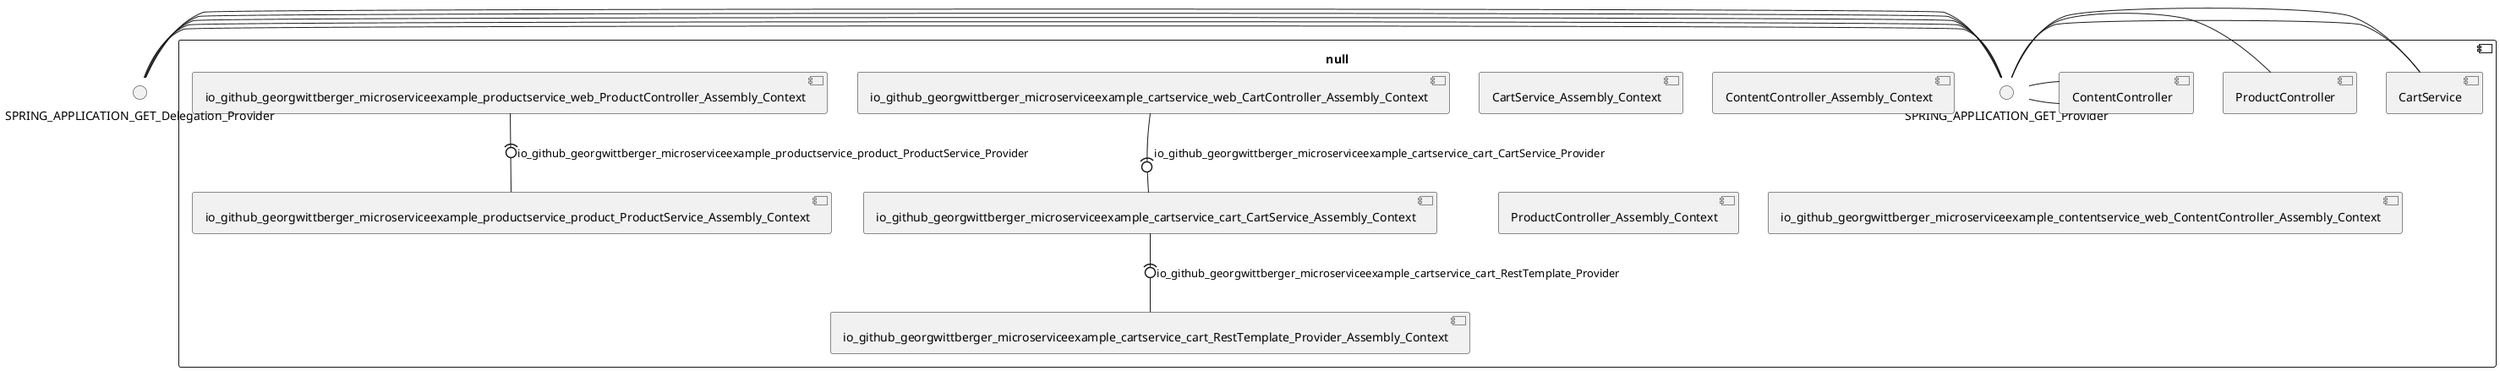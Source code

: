 @startuml
skinparam fixCircleLabelOverlapping true
() SPRING_APPLICATION_GET_Delegation_Provider
component null {
SPRING_APPLICATION_GET_Delegation_Provider - SPRING_APPLICATION_GET_Provider
SPRING_APPLICATION_GET_Provider - [CartService]
SPRING_APPLICATION_GET_Delegation_Provider - SPRING_APPLICATION_GET_Provider
SPRING_APPLICATION_GET_Provider - [CartService]
SPRING_APPLICATION_GET_Delegation_Provider - SPRING_APPLICATION_GET_Provider
SPRING_APPLICATION_GET_Provider - [ProductController]
SPRING_APPLICATION_GET_Delegation_Provider - SPRING_APPLICATION_GET_Provider
SPRING_APPLICATION_GET_Provider - [ContentController]
SPRING_APPLICATION_GET_Delegation_Provider - SPRING_APPLICATION_GET_Provider
SPRING_APPLICATION_GET_Provider - [ContentController]
[io_github_georgwittberger_microserviceexample_cartservice_web_CartController_Assembly_Context] -(0- [io_github_georgwittberger_microserviceexample_cartservice_cart_CartService_Assembly_Context] : io_github_georgwittberger_microserviceexample_cartservice_cart_CartService_Provider
[io_github_georgwittberger_microserviceexample_cartservice_cart_CartService_Assembly_Context] -(0- [io_github_georgwittberger_microserviceexample_cartservice_cart_RestTemplate_Provider_Assembly_Context] : io_github_georgwittberger_microserviceexample_cartservice_cart_RestTemplate_Provider
[io_github_georgwittberger_microserviceexample_productservice_web_ProductController_Assembly_Context] -(0- [io_github_georgwittberger_microserviceexample_productservice_product_ProductService_Assembly_Context] : io_github_georgwittberger_microserviceexample_productservice_product_ProductService_Provider
[CartService_Assembly_Context] [[georgwittberger-apache-spring-boot-microservice-example.repository#_ls7LEr8UEe6tosK3d8hfHw]]
[ContentController_Assembly_Context] [[georgwittberger-apache-spring-boot-microservice-example.repository#_ls7LEr8UEe6tosK3d8hfHw]]
[ProductController_Assembly_Context] [[georgwittberger-apache-spring-boot-microservice-example.repository#_ls7LEr8UEe6tosK3d8hfHw]]
[io_github_georgwittberger_microserviceexample_cartservice_cart_CartService_Assembly_Context] [[georgwittberger-apache-spring-boot-microservice-example.repository#_ls7LEr8UEe6tosK3d8hfHw]]
[io_github_georgwittberger_microserviceexample_cartservice_cart_RestTemplate_Provider_Assembly_Context] [[georgwittberger-apache-spring-boot-microservice-example.repository#_ls7LEr8UEe6tosK3d8hfHw]]
[io_github_georgwittberger_microserviceexample_cartservice_web_CartController_Assembly_Context] [[georgwittberger-apache-spring-boot-microservice-example.repository#_ls7LEr8UEe6tosK3d8hfHw]]
[io_github_georgwittberger_microserviceexample_contentservice_web_ContentController_Assembly_Context] [[georgwittberger-apache-spring-boot-microservice-example.repository#_ls7LEr8UEe6tosK3d8hfHw]]
[io_github_georgwittberger_microserviceexample_productservice_product_ProductService_Assembly_Context] [[georgwittberger-apache-spring-boot-microservice-example.repository#_ls7LEr8UEe6tosK3d8hfHw]]
[io_github_georgwittberger_microserviceexample_productservice_web_ProductController_Assembly_Context] [[georgwittberger-apache-spring-boot-microservice-example.repository#_ls7LEr8UEe6tosK3d8hfHw]]
}

@enduml
